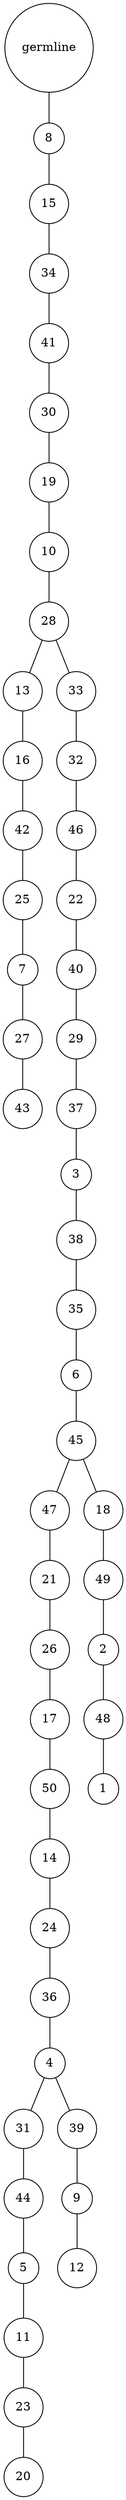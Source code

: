 graph {
	rankdir=UD;
	splines=line;
	node [shape=circle]
	"0x7fdfcba75bb0" [label="germline"];
	"0x7fdfcba75be0" [label="8"];
	"0x7fdfcba75bb0" -- "0x7fdfcba75be0" ;
	"0x7fdfcba75c10" [label="15"];
	"0x7fdfcba75be0" -- "0x7fdfcba75c10" ;
	"0x7fdfcba75c40" [label="34"];
	"0x7fdfcba75c10" -- "0x7fdfcba75c40" ;
	"0x7fdfcba75c70" [label="41"];
	"0x7fdfcba75c40" -- "0x7fdfcba75c70" ;
	"0x7fdfcba75ca0" [label="30"];
	"0x7fdfcba75c70" -- "0x7fdfcba75ca0" ;
	"0x7fdfcba75cd0" [label="19"];
	"0x7fdfcba75ca0" -- "0x7fdfcba75cd0" ;
	"0x7fdfcba75d00" [label="10"];
	"0x7fdfcba75cd0" -- "0x7fdfcba75d00" ;
	"0x7fdfcba75d30" [label="28"];
	"0x7fdfcba75d00" -- "0x7fdfcba75d30" ;
	"0x7fdfcba75d60" [label="13"];
	"0x7fdfcba75d30" -- "0x7fdfcba75d60" ;
	"0x7fdfcba75d90" [label="16"];
	"0x7fdfcba75d60" -- "0x7fdfcba75d90" ;
	"0x7fdfcba75dc0" [label="42"];
	"0x7fdfcba75d90" -- "0x7fdfcba75dc0" ;
	"0x7fdfcba75df0" [label="25"];
	"0x7fdfcba75dc0" -- "0x7fdfcba75df0" ;
	"0x7fdfcba75e20" [label="7"];
	"0x7fdfcba75df0" -- "0x7fdfcba75e20" ;
	"0x7fdfcba75e50" [label="27"];
	"0x7fdfcba75e20" -- "0x7fdfcba75e50" ;
	"0x7fdfcba75e80" [label="43"];
	"0x7fdfcba75e50" -- "0x7fdfcba75e80" ;
	"0x7fdfcba75eb0" [label="33"];
	"0x7fdfcba75d30" -- "0x7fdfcba75eb0" ;
	"0x7fdfcba75ee0" [label="32"];
	"0x7fdfcba75eb0" -- "0x7fdfcba75ee0" ;
	"0x7fdfcba75f10" [label="46"];
	"0x7fdfcba75ee0" -- "0x7fdfcba75f10" ;
	"0x7fdfcba75f40" [label="22"];
	"0x7fdfcba75f10" -- "0x7fdfcba75f40" ;
	"0x7fdfcba75f70" [label="40"];
	"0x7fdfcba75f40" -- "0x7fdfcba75f70" ;
	"0x7fdfcba75fa0" [label="29"];
	"0x7fdfcba75f70" -- "0x7fdfcba75fa0" ;
	"0x7fdfcba75fd0" [label="37"];
	"0x7fdfcba75fa0" -- "0x7fdfcba75fd0" ;
	"0x7fdfcba88040" [label="3"];
	"0x7fdfcba75fd0" -- "0x7fdfcba88040" ;
	"0x7fdfcba88070" [label="38"];
	"0x7fdfcba88040" -- "0x7fdfcba88070" ;
	"0x7fdfcba880a0" [label="35"];
	"0x7fdfcba88070" -- "0x7fdfcba880a0" ;
	"0x7fdfcba880d0" [label="6"];
	"0x7fdfcba880a0" -- "0x7fdfcba880d0" ;
	"0x7fdfcba88100" [label="45"];
	"0x7fdfcba880d0" -- "0x7fdfcba88100" ;
	"0x7fdfcba88130" [label="47"];
	"0x7fdfcba88100" -- "0x7fdfcba88130" ;
	"0x7fdfcba88160" [label="21"];
	"0x7fdfcba88130" -- "0x7fdfcba88160" ;
	"0x7fdfcba88190" [label="26"];
	"0x7fdfcba88160" -- "0x7fdfcba88190" ;
	"0x7fdfcba881c0" [label="17"];
	"0x7fdfcba88190" -- "0x7fdfcba881c0" ;
	"0x7fdfcba881f0" [label="50"];
	"0x7fdfcba881c0" -- "0x7fdfcba881f0" ;
	"0x7fdfcba88220" [label="14"];
	"0x7fdfcba881f0" -- "0x7fdfcba88220" ;
	"0x7fdfcba88250" [label="24"];
	"0x7fdfcba88220" -- "0x7fdfcba88250" ;
	"0x7fdfcba88280" [label="36"];
	"0x7fdfcba88250" -- "0x7fdfcba88280" ;
	"0x7fdfcba882b0" [label="4"];
	"0x7fdfcba88280" -- "0x7fdfcba882b0" ;
	"0x7fdfcba882e0" [label="31"];
	"0x7fdfcba882b0" -- "0x7fdfcba882e0" ;
	"0x7fdfcba88310" [label="44"];
	"0x7fdfcba882e0" -- "0x7fdfcba88310" ;
	"0x7fdfcba88340" [label="5"];
	"0x7fdfcba88310" -- "0x7fdfcba88340" ;
	"0x7fdfcba88370" [label="11"];
	"0x7fdfcba88340" -- "0x7fdfcba88370" ;
	"0x7fdfcba883a0" [label="23"];
	"0x7fdfcba88370" -- "0x7fdfcba883a0" ;
	"0x7fdfcba883d0" [label="20"];
	"0x7fdfcba883a0" -- "0x7fdfcba883d0" ;
	"0x7fdfcba88400" [label="39"];
	"0x7fdfcba882b0" -- "0x7fdfcba88400" ;
	"0x7fdfcba88430" [label="9"];
	"0x7fdfcba88400" -- "0x7fdfcba88430" ;
	"0x7fdfcba88460" [label="12"];
	"0x7fdfcba88430" -- "0x7fdfcba88460" ;
	"0x7fdfcba88490" [label="18"];
	"0x7fdfcba88100" -- "0x7fdfcba88490" ;
	"0x7fdfcba884c0" [label="49"];
	"0x7fdfcba88490" -- "0x7fdfcba884c0" ;
	"0x7fdfcba884f0" [label="2"];
	"0x7fdfcba884c0" -- "0x7fdfcba884f0" ;
	"0x7fdfcba88520" [label="48"];
	"0x7fdfcba884f0" -- "0x7fdfcba88520" ;
	"0x7fdfcba88550" [label="1"];
	"0x7fdfcba88520" -- "0x7fdfcba88550" ;
}
